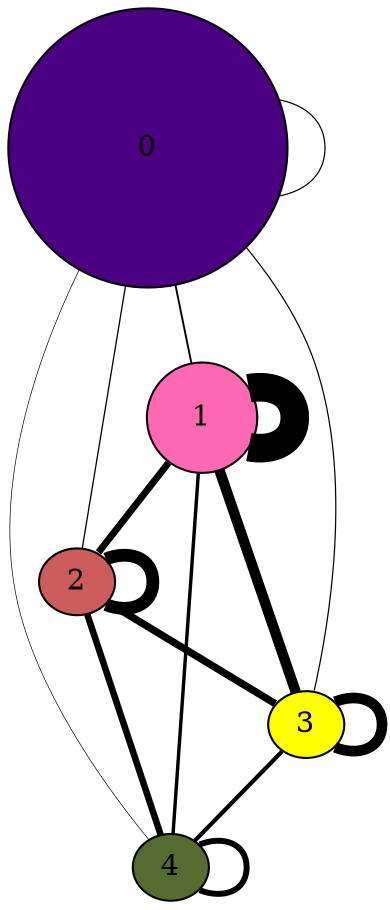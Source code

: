 graph  {
	0	 [fillcolor="#4B0082",
		height=1.86022660931,
		style=filled,
		width=1.86022660931];
	0 -- 0	 [penwidth=0.584907181825];
	1	 [fillcolor="#FF69B4",
		height=0.732352588301,
		style=filled,
		width=0.732352588301];
	0 -- 1	 [penwidth=0.913917471602];
	2	 [fillcolor="#CD5C5C",
		height=0.0459315212175,
		style=filled,
		width=0.0459315212175];
	0 -- 2	 [penwidth=0.621463880689];
	3	 [fillcolor="#FFFF00",
		height=0.0331727653237,
		style=filled,
		width=0.0331727653237];
	0 -- 3	 [penwidth=0.584907181825];
	4	 [fillcolor="#556B2F",
		height=0.00255175117875,
		style=filled,
		width=0.00255175117875];
	0 -- 4	 [penwidth=0.329010289777];
	1 -- 1	 [penwidth=13.7453187729];
	1 -- 2	 [penwidth=3.29010289777];
	1 -- 3	 [penwidth=5.00826774438];
	1 -- 4	 [penwidth=1.64505144888];
	2 -- 2	 [penwidth=6.14152540917];
	2 -- 3	 [penwidth=3.54599978982];
	2 -- 4	 [penwidth=3.14387610231];
	3 -- 3	 [penwidth=5.11793784097];
	3 -- 4	 [penwidth=2.01061843752];
	4 -- 4	 [penwidth=2.8514225114];
}

